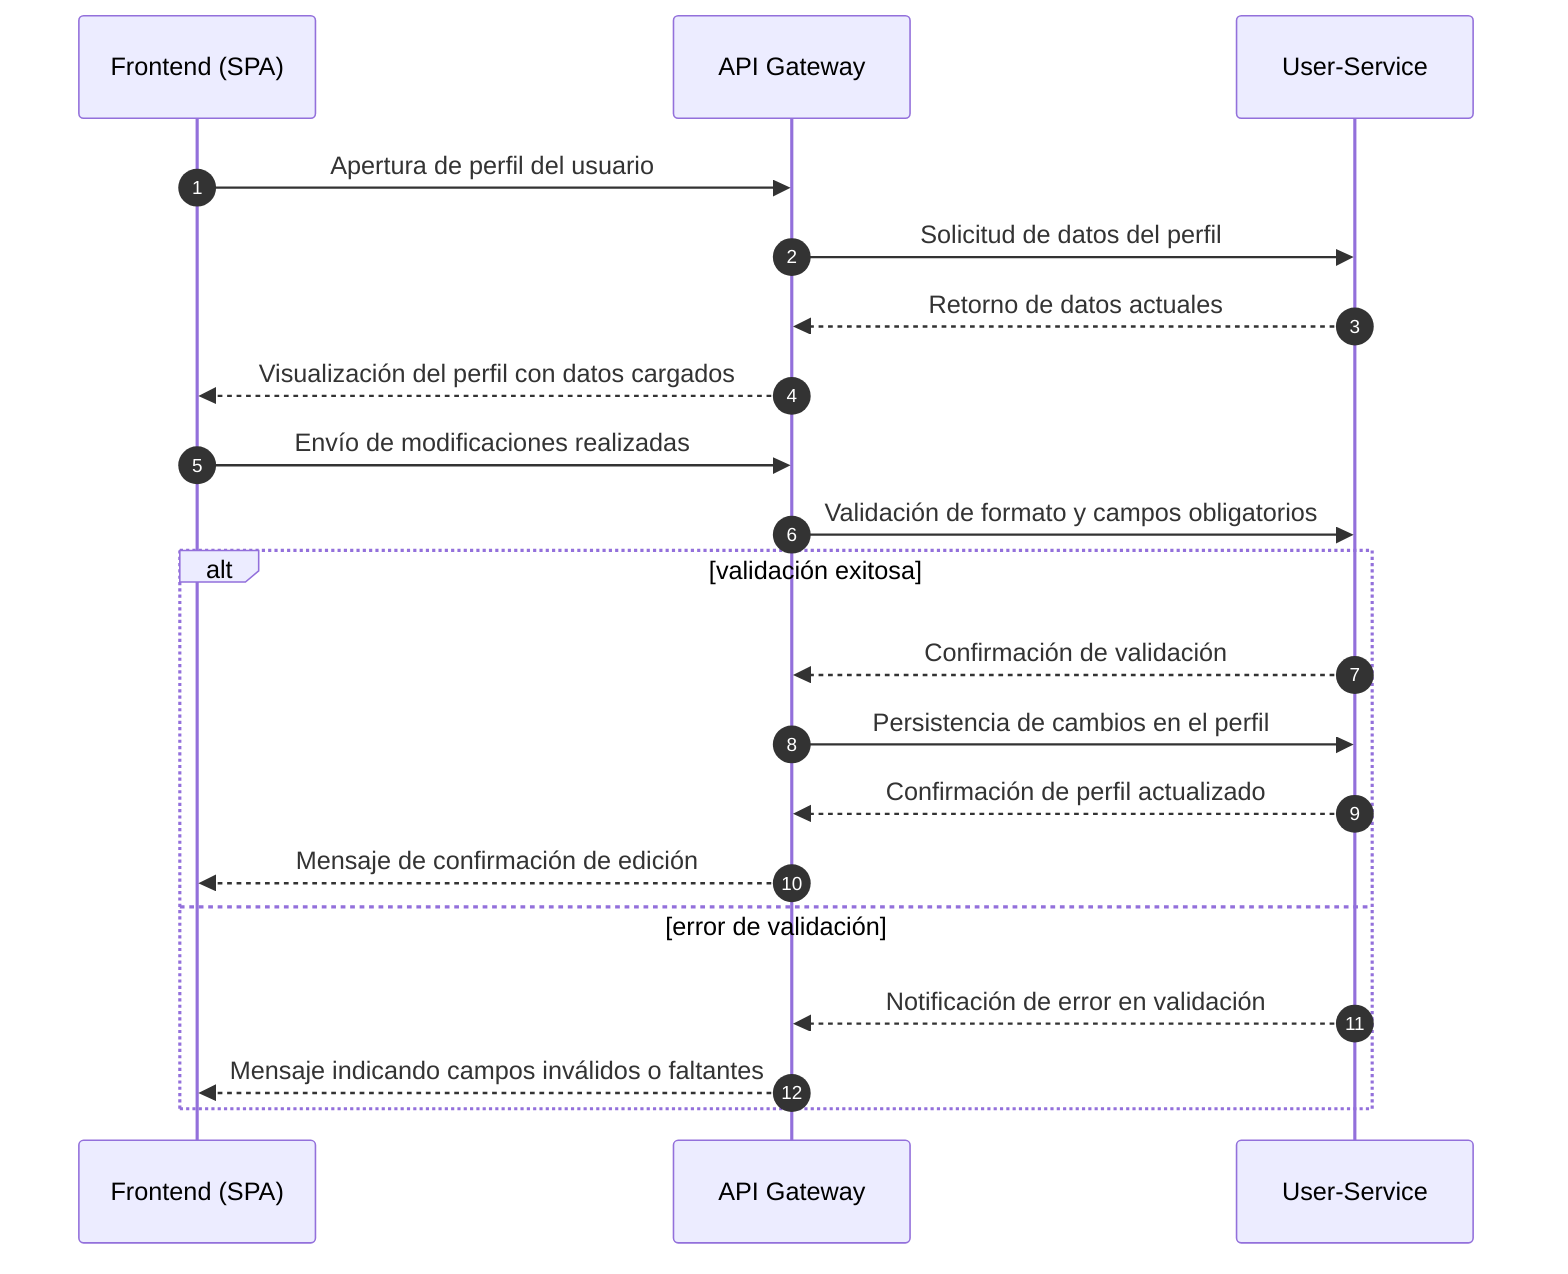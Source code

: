 sequenceDiagram
autonumber
participant FE as Frontend (SPA)
participant GW as API Gateway
participant USR as User-Service

FE->>GW: Apertura de perfil del usuario
GW->>USR: Solicitud de datos del perfil
USR-->>GW: Retorno de datos actuales
GW-->>FE: Visualización del perfil con datos cargados

FE->>GW: Envío de modificaciones realizadas
GW->>USR: Validación de formato y campos obligatorios

alt validación exitosa
  USR-->>GW: Confirmación de validación
  GW->>USR: Persistencia de cambios en el perfil
  USR-->>GW: Confirmación de perfil actualizado
  GW-->>FE: Mensaje de confirmación de edición
else error de validación
  USR-->>GW: Notificación de error en validación
  GW-->>FE: Mensaje indicando campos inválidos o faltantes
end